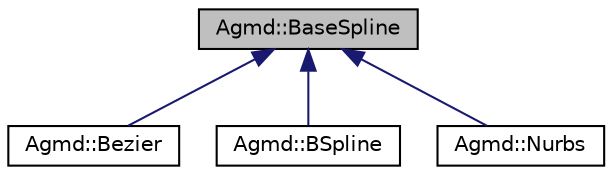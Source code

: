 digraph "Agmd::BaseSpline"
{
  edge [fontname="Helvetica",fontsize="10",labelfontname="Helvetica",labelfontsize="10"];
  node [fontname="Helvetica",fontsize="10",shape=record];
  Node1 [label="Agmd::BaseSpline",height=0.2,width=0.4,color="black", fillcolor="grey75", style="filled" fontcolor="black"];
  Node1 -> Node2 [dir="back",color="midnightblue",fontsize="10",style="solid",fontname="Helvetica"];
  Node2 [label="Agmd::Bezier",height=0.2,width=0.4,color="black", fillcolor="white", style="filled",URL="$class_agmd_1_1_bezier.html"];
  Node1 -> Node3 [dir="back",color="midnightblue",fontsize="10",style="solid",fontname="Helvetica"];
  Node3 [label="Agmd::BSpline",height=0.2,width=0.4,color="black", fillcolor="white", style="filled",URL="$class_agmd_1_1_b_spline.html"];
  Node1 -> Node4 [dir="back",color="midnightblue",fontsize="10",style="solid",fontname="Helvetica"];
  Node4 [label="Agmd::Nurbs",height=0.2,width=0.4,color="black", fillcolor="white", style="filled",URL="$class_agmd_1_1_nurbs.html"];
}
